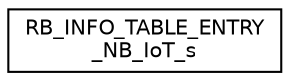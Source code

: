 digraph "Graphical Class Hierarchy"
{
 // LATEX_PDF_SIZE
  edge [fontname="Helvetica",fontsize="10",labelfontname="Helvetica",labelfontsize="10"];
  node [fontname="Helvetica",fontsize="10",shape=record];
  rankdir="LR";
  Node0 [label="RB_INFO_TABLE_ENTRY\l_NB_IoT_s",height=0.2,width=0.4,color="black", fillcolor="white", style="filled",URL="$structRB__INFO__TABLE__ENTRY__NB__IoT__s.html",tooltip=" "];
}
